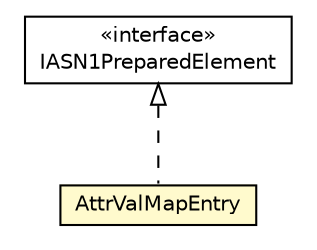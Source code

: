 #!/usr/local/bin/dot
#
# Class diagram 
# Generated by UMLGraph version R5_6-24-gf6e263 (http://www.umlgraph.org/)
#

digraph G {
	edge [fontname="Helvetica",fontsize=10,labelfontname="Helvetica",labelfontsize=10];
	node [fontname="Helvetica",fontsize=10,shape=plaintext];
	nodesep=0.25;
	ranksep=0.5;
	// org.universAAL.lddi.lib.ieeex73std.org.bn.coders.IASN1PreparedElement
	c92074 [label=<<table title="org.universAAL.lddi.lib.ieeex73std.org.bn.coders.IASN1PreparedElement" border="0" cellborder="1" cellspacing="0" cellpadding="2" port="p" href="../../org/bn/coders/IASN1PreparedElement.html">
		<tr><td><table border="0" cellspacing="0" cellpadding="1">
<tr><td align="center" balign="center"> &#171;interface&#187; </td></tr>
<tr><td align="center" balign="center"> IASN1PreparedElement </td></tr>
		</table></td></tr>
		</table>>, URL="../../org/bn/coders/IASN1PreparedElement.html", fontname="Helvetica", fontcolor="black", fontsize=10.0];
	// org.universAAL.lddi.lib.ieeex73std.x73.p20601.AttrValMapEntry
	c92271 [label=<<table title="org.universAAL.lddi.lib.ieeex73std.x73.p20601.AttrValMapEntry" border="0" cellborder="1" cellspacing="0" cellpadding="2" port="p" bgcolor="lemonChiffon" href="./AttrValMapEntry.html">
		<tr><td><table border="0" cellspacing="0" cellpadding="1">
<tr><td align="center" balign="center"> AttrValMapEntry </td></tr>
		</table></td></tr>
		</table>>, URL="./AttrValMapEntry.html", fontname="Helvetica", fontcolor="black", fontsize=10.0];
	//org.universAAL.lddi.lib.ieeex73std.x73.p20601.AttrValMapEntry implements org.universAAL.lddi.lib.ieeex73std.org.bn.coders.IASN1PreparedElement
	c92074:p -> c92271:p [dir=back,arrowtail=empty,style=dashed];
}

